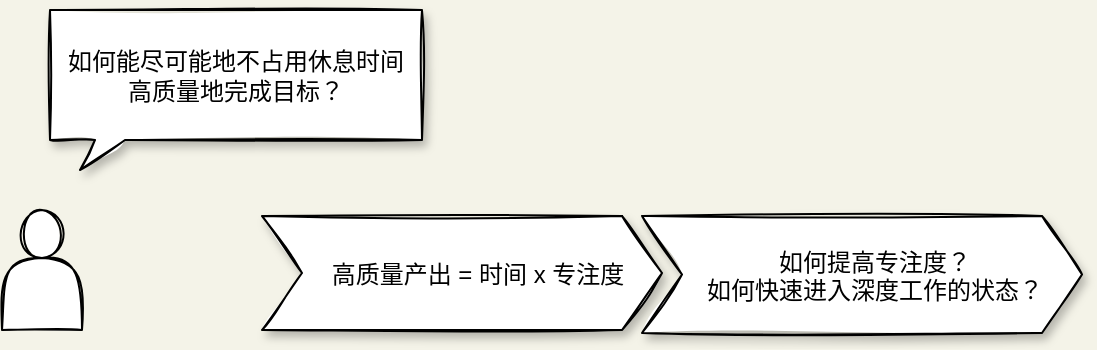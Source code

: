 <mxfile version="14.2.6" type="github">
  <diagram id="OWyOACpLeSbzCplrit9Z" name="第 1 页">
    <mxGraphModel dx="946" dy="620" grid="1" gridSize="10" guides="1" tooltips="1" connect="1" arrows="1" fold="1" page="1" pageScale="1" pageWidth="1169" pageHeight="827" background="#F4F3E8" math="0" shadow="0">
      <root>
        <mxCell id="0" />
        <mxCell id="1" parent="0" />
        <mxCell id="_OrqzrfAxAN4q48u0Pvt-3" value="" style="shape=actor;whiteSpace=wrap;html=1;sketch=1;rounded=1;" vertex="1" parent="1">
          <mxGeometry x="90" y="190" width="40" height="60" as="geometry" />
        </mxCell>
        <mxCell id="_OrqzrfAxAN4q48u0Pvt-4" value="如何能尽可能地不占用休息时间高质量地完成目标？" style="whiteSpace=wrap;html=1;shape=mxgraph.basic.rectCallout;dx=30;dy=15;boundedLbl=1;shadow=1;spacingLeft=6;spacingRight=6;sketch=1;rounded=1;" vertex="1" parent="1">
          <mxGeometry x="114" y="90" width="186" height="80" as="geometry" />
        </mxCell>
        <mxCell id="_OrqzrfAxAN4q48u0Pvt-8" value="高质量产出 = 时间 x 专注度" style="shape=step;perimeter=stepPerimeter;fixedSize=1;points=[];sketch=1;rounded=0;shadow=1;spacingLeft=16;" vertex="1" parent="1">
          <mxGeometry x="220" y="193" width="200" height="57" as="geometry" />
        </mxCell>
        <mxCell id="_OrqzrfAxAN4q48u0Pvt-10" value="如何提高专注度？&#xa;如何快速进入深度工作的状态？" style="shape=step;perimeter=stepPerimeter;fixedSize=1;points=[];sketch=1;rounded=0;shadow=1;spacingLeft=13;" vertex="1" parent="1">
          <mxGeometry x="410" y="193" width="220" height="58.5" as="geometry" />
        </mxCell>
      </root>
    </mxGraphModel>
  </diagram>
</mxfile>
